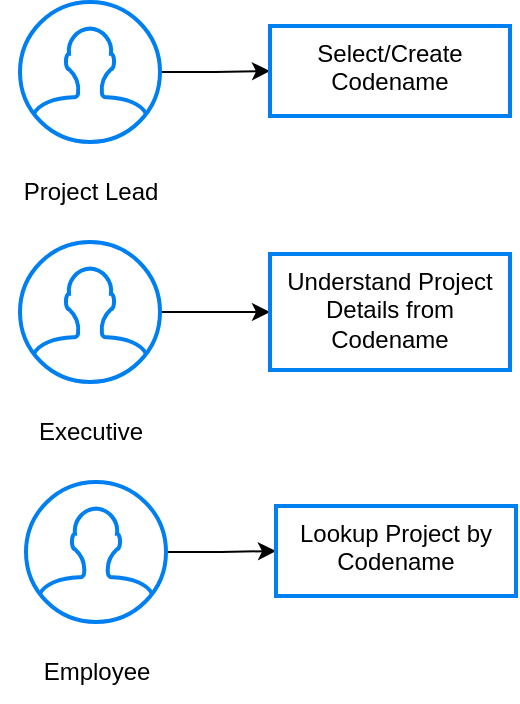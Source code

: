 <mxfile version="22.1.11" type="github">
  <diagram name="Page-1" id="kJpY3ilDGnowBHO4v4y1">
    <mxGraphModel dx="954" dy="1020" grid="1" gridSize="10" guides="1" tooltips="1" connect="1" arrows="1" fold="1" page="1" pageScale="1" pageWidth="850" pageHeight="1100" math="0" shadow="0">
      <root>
        <mxCell id="0" />
        <mxCell id="1" parent="0" />
        <mxCell id="QAVlSyjunz077ZY-CYll-6" value="" style="edgeStyle=orthogonalEdgeStyle;rounded=0;orthogonalLoop=1;jettySize=auto;html=1;" edge="1" parent="1" source="QAVlSyjunz077ZY-CYll-1" target="QAVlSyjunz077ZY-CYll-5">
          <mxGeometry relative="1" as="geometry" />
        </mxCell>
        <mxCell id="QAVlSyjunz077ZY-CYll-1" value="" style="html=1;verticalLabelPosition=bottom;align=center;labelBackgroundColor=#ffffff;verticalAlign=top;strokeWidth=2;strokeColor=#0080F0;shadow=0;dashed=0;shape=mxgraph.ios7.icons.user;" vertex="1" parent="1">
          <mxGeometry x="40" y="40" width="70" height="70" as="geometry" />
        </mxCell>
        <mxCell id="QAVlSyjunz077ZY-CYll-2" value="Project Lead" style="text;html=1;align=center;verticalAlign=middle;resizable=0;points=[];autosize=1;strokeColor=none;fillColor=none;" vertex="1" parent="1">
          <mxGeometry x="30" y="120" width="90" height="30" as="geometry" />
        </mxCell>
        <mxCell id="QAVlSyjunz077ZY-CYll-5" value="Select/Create Codename" style="whiteSpace=wrap;html=1;verticalAlign=top;strokeColor=#0080F0;labelBackgroundColor=#ffffff;strokeWidth=2;shadow=0;dashed=0;" vertex="1" parent="1">
          <mxGeometry x="165" y="52" width="120" height="45" as="geometry" />
        </mxCell>
        <mxCell id="QAVlSyjunz077ZY-CYll-7" value="" style="edgeStyle=orthogonalEdgeStyle;rounded=0;orthogonalLoop=1;jettySize=auto;html=1;" edge="1" parent="1" source="QAVlSyjunz077ZY-CYll-8" target="QAVlSyjunz077ZY-CYll-10">
          <mxGeometry relative="1" as="geometry" />
        </mxCell>
        <mxCell id="QAVlSyjunz077ZY-CYll-8" value="" style="html=1;verticalLabelPosition=bottom;align=center;labelBackgroundColor=#ffffff;verticalAlign=top;strokeWidth=2;strokeColor=#0080F0;shadow=0;dashed=0;shape=mxgraph.ios7.icons.user;" vertex="1" parent="1">
          <mxGeometry x="40" y="160" width="70" height="70" as="geometry" />
        </mxCell>
        <mxCell id="QAVlSyjunz077ZY-CYll-9" value="Executive" style="text;html=1;align=center;verticalAlign=middle;resizable=0;points=[];autosize=1;strokeColor=none;fillColor=none;" vertex="1" parent="1">
          <mxGeometry x="35" y="240" width="80" height="30" as="geometry" />
        </mxCell>
        <mxCell id="QAVlSyjunz077ZY-CYll-10" value="Understand Project Details from Codename" style="whiteSpace=wrap;html=1;verticalAlign=top;strokeColor=#0080F0;labelBackgroundColor=#ffffff;strokeWidth=2;shadow=0;dashed=0;" vertex="1" parent="1">
          <mxGeometry x="165" y="166" width="120" height="58" as="geometry" />
        </mxCell>
        <mxCell id="QAVlSyjunz077ZY-CYll-11" value="" style="edgeStyle=orthogonalEdgeStyle;rounded=0;orthogonalLoop=1;jettySize=auto;html=1;" edge="1" parent="1" source="QAVlSyjunz077ZY-CYll-12" target="QAVlSyjunz077ZY-CYll-14">
          <mxGeometry relative="1" as="geometry" />
        </mxCell>
        <mxCell id="QAVlSyjunz077ZY-CYll-12" value="" style="html=1;verticalLabelPosition=bottom;align=center;labelBackgroundColor=#ffffff;verticalAlign=top;strokeWidth=2;strokeColor=#0080F0;shadow=0;dashed=0;shape=mxgraph.ios7.icons.user;" vertex="1" parent="1">
          <mxGeometry x="43" y="280" width="70" height="70" as="geometry" />
        </mxCell>
        <mxCell id="QAVlSyjunz077ZY-CYll-13" value="Employee" style="text;html=1;align=center;verticalAlign=middle;resizable=0;points=[];autosize=1;strokeColor=none;fillColor=none;" vertex="1" parent="1">
          <mxGeometry x="38" y="360" width="80" height="30" as="geometry" />
        </mxCell>
        <mxCell id="QAVlSyjunz077ZY-CYll-14" value="Lookup Project by Codename" style="whiteSpace=wrap;html=1;verticalAlign=top;strokeColor=#0080F0;labelBackgroundColor=#ffffff;strokeWidth=2;shadow=0;dashed=0;" vertex="1" parent="1">
          <mxGeometry x="168" y="292" width="120" height="45" as="geometry" />
        </mxCell>
      </root>
    </mxGraphModel>
  </diagram>
</mxfile>
